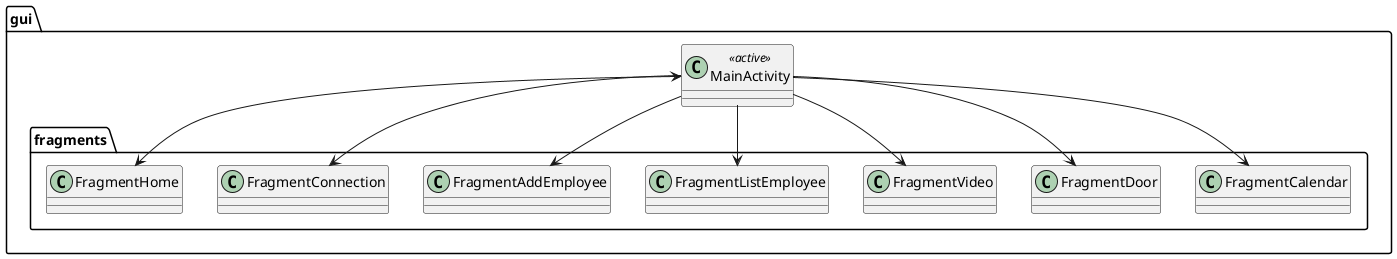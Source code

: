 @startuml

package gui
{
    class MainActivity <<active>>

    package fragments
    {
        class FragmentCalendar
        class FragmentDoor
        class FragmentVideo
        class FragmentListEmployee
        class FragmentAddEmployee
        class FragmentConnection
        class FragmentHome
    }

    MainActivity <--> FragmentHome
    MainActivity --> FragmentConnection
    MainActivity --> FragmentCalendar
    MainActivity --> FragmentListEmployee
    MainActivity --> FragmentAddEmployee
    MainActivity --> FragmentDoor
    MainActivity --> FragmentVideo

}

@enduml